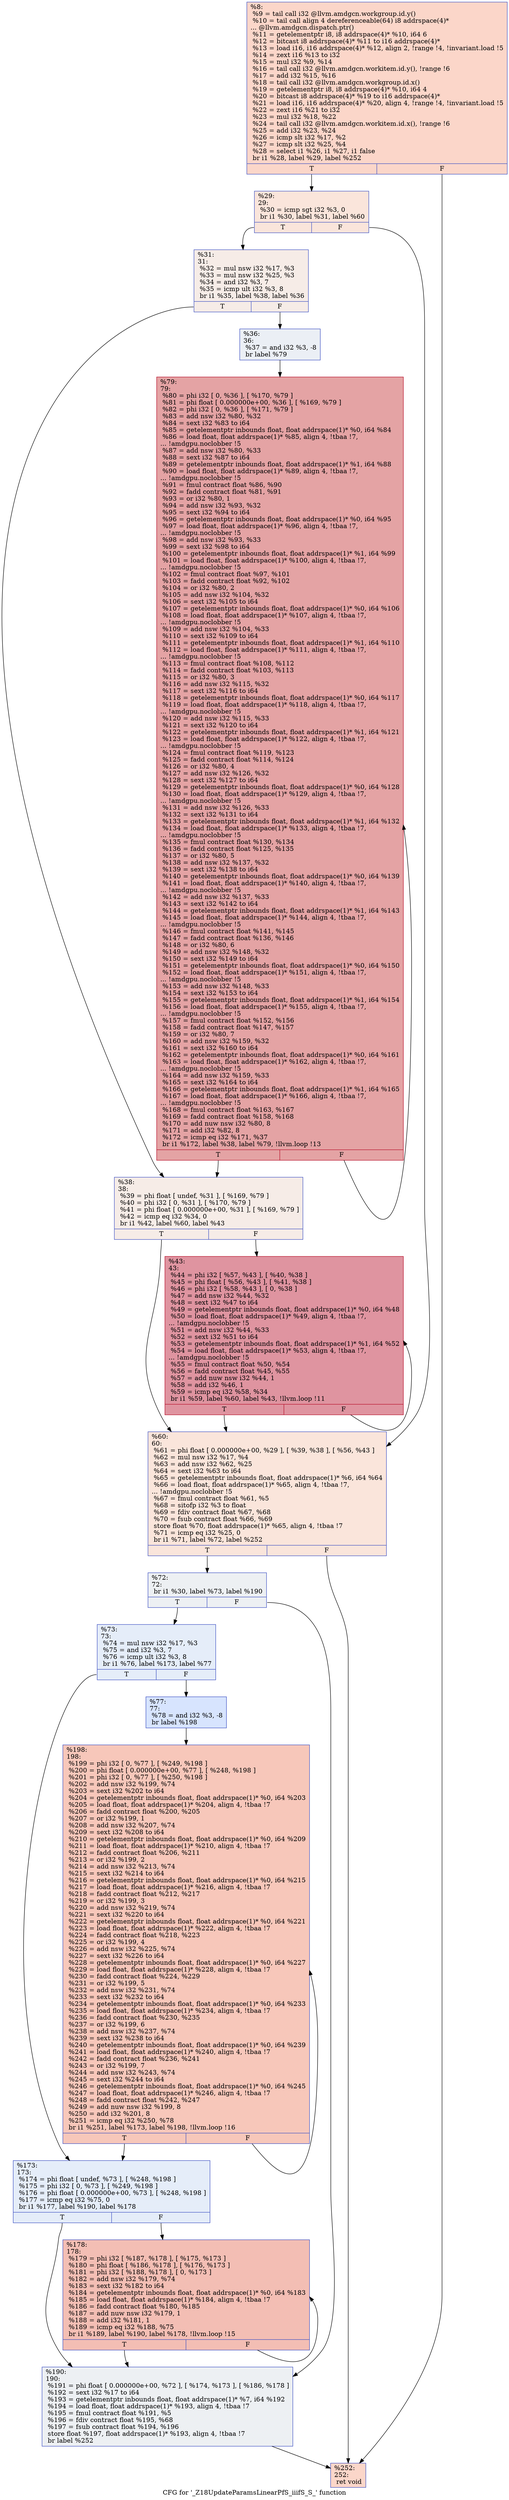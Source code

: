 digraph "CFG for '_Z18UpdateParamsLinearPfS_iiifS_S_' function" {
	label="CFG for '_Z18UpdateParamsLinearPfS_iiifS_S_' function";

	Node0x51eae30 [shape=record,color="#3d50c3ff", style=filled, fillcolor="#f6a38570",label="{%8:\l  %9 = tail call i32 @llvm.amdgcn.workgroup.id.y()\l  %10 = tail call align 4 dereferenceable(64) i8 addrspace(4)*\l... @llvm.amdgcn.dispatch.ptr()\l  %11 = getelementptr i8, i8 addrspace(4)* %10, i64 6\l  %12 = bitcast i8 addrspace(4)* %11 to i16 addrspace(4)*\l  %13 = load i16, i16 addrspace(4)* %12, align 2, !range !4, !invariant.load !5\l  %14 = zext i16 %13 to i32\l  %15 = mul i32 %9, %14\l  %16 = tail call i32 @llvm.amdgcn.workitem.id.y(), !range !6\l  %17 = add i32 %15, %16\l  %18 = tail call i32 @llvm.amdgcn.workgroup.id.x()\l  %19 = getelementptr i8, i8 addrspace(4)* %10, i64 4\l  %20 = bitcast i8 addrspace(4)* %19 to i16 addrspace(4)*\l  %21 = load i16, i16 addrspace(4)* %20, align 4, !range !4, !invariant.load !5\l  %22 = zext i16 %21 to i32\l  %23 = mul i32 %18, %22\l  %24 = tail call i32 @llvm.amdgcn.workitem.id.x(), !range !6\l  %25 = add i32 %23, %24\l  %26 = icmp slt i32 %17, %2\l  %27 = icmp slt i32 %25, %4\l  %28 = select i1 %26, i1 %27, i1 false\l  br i1 %28, label %29, label %252\l|{<s0>T|<s1>F}}"];
	Node0x51eae30:s0 -> Node0x51ee8b0;
	Node0x51eae30:s1 -> Node0x51ee940;
	Node0x51ee8b0 [shape=record,color="#3d50c3ff", style=filled, fillcolor="#f4c5ad70",label="{%29:\l29:                                               \l  %30 = icmp sgt i32 %3, 0\l  br i1 %30, label %31, label %60\l|{<s0>T|<s1>F}}"];
	Node0x51ee8b0:s0 -> Node0x51eeb40;
	Node0x51ee8b0:s1 -> Node0x51eeb90;
	Node0x51eeb40 [shape=record,color="#3d50c3ff", style=filled, fillcolor="#ead5c970",label="{%31:\l31:                                               \l  %32 = mul nsw i32 %17, %3\l  %33 = mul nsw i32 %25, %3\l  %34 = and i32 %3, 7\l  %35 = icmp ult i32 %3, 8\l  br i1 %35, label %38, label %36\l|{<s0>T|<s1>F}}"];
	Node0x51eeb40:s0 -> Node0x51ef090;
	Node0x51eeb40:s1 -> Node0x51ef0e0;
	Node0x51ef0e0 [shape=record,color="#3d50c3ff", style=filled, fillcolor="#d1dae970",label="{%36:\l36:                                               \l  %37 = and i32 %3, -8\l  br label %79\l}"];
	Node0x51ef0e0 -> Node0x51ef2e0;
	Node0x51ef090 [shape=record,color="#3d50c3ff", style=filled, fillcolor="#ead5c970",label="{%38:\l38:                                               \l  %39 = phi float [ undef, %31 ], [ %169, %79 ]\l  %40 = phi i32 [ 0, %31 ], [ %170, %79 ]\l  %41 = phi float [ 0.000000e+00, %31 ], [ %169, %79 ]\l  %42 = icmp eq i32 %34, 0\l  br i1 %42, label %60, label %43\l|{<s0>T|<s1>F}}"];
	Node0x51ef090:s0 -> Node0x51eeb90;
	Node0x51ef090:s1 -> Node0x51f0550;
	Node0x51f0550 [shape=record,color="#b70d28ff", style=filled, fillcolor="#b70d2870",label="{%43:\l43:                                               \l  %44 = phi i32 [ %57, %43 ], [ %40, %38 ]\l  %45 = phi float [ %56, %43 ], [ %41, %38 ]\l  %46 = phi i32 [ %58, %43 ], [ 0, %38 ]\l  %47 = add nsw i32 %44, %32\l  %48 = sext i32 %47 to i64\l  %49 = getelementptr inbounds float, float addrspace(1)* %0, i64 %48\l  %50 = load float, float addrspace(1)* %49, align 4, !tbaa !7,\l... !amdgpu.noclobber !5\l  %51 = add nsw i32 %44, %33\l  %52 = sext i32 %51 to i64\l  %53 = getelementptr inbounds float, float addrspace(1)* %1, i64 %52\l  %54 = load float, float addrspace(1)* %53, align 4, !tbaa !7,\l... !amdgpu.noclobber !5\l  %55 = fmul contract float %50, %54\l  %56 = fadd contract float %45, %55\l  %57 = add nuw nsw i32 %44, 1\l  %58 = add i32 %46, 1\l  %59 = icmp eq i32 %58, %34\l  br i1 %59, label %60, label %43, !llvm.loop !11\l|{<s0>T|<s1>F}}"];
	Node0x51f0550:s0 -> Node0x51eeb90;
	Node0x51f0550:s1 -> Node0x51f0550;
	Node0x51eeb90 [shape=record,color="#3d50c3ff", style=filled, fillcolor="#f4c5ad70",label="{%60:\l60:                                               \l  %61 = phi float [ 0.000000e+00, %29 ], [ %39, %38 ], [ %56, %43 ]\l  %62 = mul nsw i32 %17, %4\l  %63 = add nsw i32 %62, %25\l  %64 = sext i32 %63 to i64\l  %65 = getelementptr inbounds float, float addrspace(1)* %6, i64 %64\l  %66 = load float, float addrspace(1)* %65, align 4, !tbaa !7,\l... !amdgpu.noclobber !5\l  %67 = fmul contract float %61, %5\l  %68 = sitofp i32 %3 to float\l  %69 = fdiv contract float %67, %68\l  %70 = fsub contract float %66, %69\l  store float %70, float addrspace(1)* %65, align 4, !tbaa !7\l  %71 = icmp eq i32 %25, 0\l  br i1 %71, label %72, label %252\l|{<s0>T|<s1>F}}"];
	Node0x51eeb90:s0 -> Node0x51f22c0;
	Node0x51eeb90:s1 -> Node0x51ee940;
	Node0x51f22c0 [shape=record,color="#3d50c3ff", style=filled, fillcolor="#d6dce470",label="{%72:\l72:                                               \l  br i1 %30, label %73, label %190\l|{<s0>T|<s1>F}}"];
	Node0x51f22c0:s0 -> Node0x51f2400;
	Node0x51f22c0:s1 -> Node0x51f2450;
	Node0x51f2400 [shape=record,color="#3d50c3ff", style=filled, fillcolor="#c5d6f270",label="{%73:\l73:                                               \l  %74 = mul nsw i32 %17, %3\l  %75 = and i32 %3, 7\l  %76 = icmp ult i32 %3, 8\l  br i1 %76, label %173, label %77\l|{<s0>T|<s1>F}}"];
	Node0x51f2400:s0 -> Node0x51f2740;
	Node0x51f2400:s1 -> Node0x51f2790;
	Node0x51f2790 [shape=record,color="#3d50c3ff", style=filled, fillcolor="#a5c3fe70",label="{%77:\l77:                                               \l  %78 = and i32 %3, -8\l  br label %198\l}"];
	Node0x51f2790 -> Node0x51f2960;
	Node0x51ef2e0 [shape=record,color="#b70d28ff", style=filled, fillcolor="#c32e3170",label="{%79:\l79:                                               \l  %80 = phi i32 [ 0, %36 ], [ %170, %79 ]\l  %81 = phi float [ 0.000000e+00, %36 ], [ %169, %79 ]\l  %82 = phi i32 [ 0, %36 ], [ %171, %79 ]\l  %83 = add nsw i32 %80, %32\l  %84 = sext i32 %83 to i64\l  %85 = getelementptr inbounds float, float addrspace(1)* %0, i64 %84\l  %86 = load float, float addrspace(1)* %85, align 4, !tbaa !7,\l... !amdgpu.noclobber !5\l  %87 = add nsw i32 %80, %33\l  %88 = sext i32 %87 to i64\l  %89 = getelementptr inbounds float, float addrspace(1)* %1, i64 %88\l  %90 = load float, float addrspace(1)* %89, align 4, !tbaa !7,\l... !amdgpu.noclobber !5\l  %91 = fmul contract float %86, %90\l  %92 = fadd contract float %81, %91\l  %93 = or i32 %80, 1\l  %94 = add nsw i32 %93, %32\l  %95 = sext i32 %94 to i64\l  %96 = getelementptr inbounds float, float addrspace(1)* %0, i64 %95\l  %97 = load float, float addrspace(1)* %96, align 4, !tbaa !7,\l... !amdgpu.noclobber !5\l  %98 = add nsw i32 %93, %33\l  %99 = sext i32 %98 to i64\l  %100 = getelementptr inbounds float, float addrspace(1)* %1, i64 %99\l  %101 = load float, float addrspace(1)* %100, align 4, !tbaa !7,\l... !amdgpu.noclobber !5\l  %102 = fmul contract float %97, %101\l  %103 = fadd contract float %92, %102\l  %104 = or i32 %80, 2\l  %105 = add nsw i32 %104, %32\l  %106 = sext i32 %105 to i64\l  %107 = getelementptr inbounds float, float addrspace(1)* %0, i64 %106\l  %108 = load float, float addrspace(1)* %107, align 4, !tbaa !7,\l... !amdgpu.noclobber !5\l  %109 = add nsw i32 %104, %33\l  %110 = sext i32 %109 to i64\l  %111 = getelementptr inbounds float, float addrspace(1)* %1, i64 %110\l  %112 = load float, float addrspace(1)* %111, align 4, !tbaa !7,\l... !amdgpu.noclobber !5\l  %113 = fmul contract float %108, %112\l  %114 = fadd contract float %103, %113\l  %115 = or i32 %80, 3\l  %116 = add nsw i32 %115, %32\l  %117 = sext i32 %116 to i64\l  %118 = getelementptr inbounds float, float addrspace(1)* %0, i64 %117\l  %119 = load float, float addrspace(1)* %118, align 4, !tbaa !7,\l... !amdgpu.noclobber !5\l  %120 = add nsw i32 %115, %33\l  %121 = sext i32 %120 to i64\l  %122 = getelementptr inbounds float, float addrspace(1)* %1, i64 %121\l  %123 = load float, float addrspace(1)* %122, align 4, !tbaa !7,\l... !amdgpu.noclobber !5\l  %124 = fmul contract float %119, %123\l  %125 = fadd contract float %114, %124\l  %126 = or i32 %80, 4\l  %127 = add nsw i32 %126, %32\l  %128 = sext i32 %127 to i64\l  %129 = getelementptr inbounds float, float addrspace(1)* %0, i64 %128\l  %130 = load float, float addrspace(1)* %129, align 4, !tbaa !7,\l... !amdgpu.noclobber !5\l  %131 = add nsw i32 %126, %33\l  %132 = sext i32 %131 to i64\l  %133 = getelementptr inbounds float, float addrspace(1)* %1, i64 %132\l  %134 = load float, float addrspace(1)* %133, align 4, !tbaa !7,\l... !amdgpu.noclobber !5\l  %135 = fmul contract float %130, %134\l  %136 = fadd contract float %125, %135\l  %137 = or i32 %80, 5\l  %138 = add nsw i32 %137, %32\l  %139 = sext i32 %138 to i64\l  %140 = getelementptr inbounds float, float addrspace(1)* %0, i64 %139\l  %141 = load float, float addrspace(1)* %140, align 4, !tbaa !7,\l... !amdgpu.noclobber !5\l  %142 = add nsw i32 %137, %33\l  %143 = sext i32 %142 to i64\l  %144 = getelementptr inbounds float, float addrspace(1)* %1, i64 %143\l  %145 = load float, float addrspace(1)* %144, align 4, !tbaa !7,\l... !amdgpu.noclobber !5\l  %146 = fmul contract float %141, %145\l  %147 = fadd contract float %136, %146\l  %148 = or i32 %80, 6\l  %149 = add nsw i32 %148, %32\l  %150 = sext i32 %149 to i64\l  %151 = getelementptr inbounds float, float addrspace(1)* %0, i64 %150\l  %152 = load float, float addrspace(1)* %151, align 4, !tbaa !7,\l... !amdgpu.noclobber !5\l  %153 = add nsw i32 %148, %33\l  %154 = sext i32 %153 to i64\l  %155 = getelementptr inbounds float, float addrspace(1)* %1, i64 %154\l  %156 = load float, float addrspace(1)* %155, align 4, !tbaa !7,\l... !amdgpu.noclobber !5\l  %157 = fmul contract float %152, %156\l  %158 = fadd contract float %147, %157\l  %159 = or i32 %80, 7\l  %160 = add nsw i32 %159, %32\l  %161 = sext i32 %160 to i64\l  %162 = getelementptr inbounds float, float addrspace(1)* %0, i64 %161\l  %163 = load float, float addrspace(1)* %162, align 4, !tbaa !7,\l... !amdgpu.noclobber !5\l  %164 = add nsw i32 %159, %33\l  %165 = sext i32 %164 to i64\l  %166 = getelementptr inbounds float, float addrspace(1)* %1, i64 %165\l  %167 = load float, float addrspace(1)* %166, align 4, !tbaa !7,\l... !amdgpu.noclobber !5\l  %168 = fmul contract float %163, %167\l  %169 = fadd contract float %158, %168\l  %170 = add nuw nsw i32 %80, 8\l  %171 = add i32 %82, 8\l  %172 = icmp eq i32 %171, %37\l  br i1 %172, label %38, label %79, !llvm.loop !13\l|{<s0>T|<s1>F}}"];
	Node0x51ef2e0:s0 -> Node0x51ef090;
	Node0x51ef2e0:s1 -> Node0x51ef2e0;
	Node0x51f2740 [shape=record,color="#3d50c3ff", style=filled, fillcolor="#c5d6f270",label="{%173:\l173:                                              \l  %174 = phi float [ undef, %73 ], [ %248, %198 ]\l  %175 = phi i32 [ 0, %73 ], [ %249, %198 ]\l  %176 = phi float [ 0.000000e+00, %73 ], [ %248, %198 ]\l  %177 = icmp eq i32 %75, 0\l  br i1 %177, label %190, label %178\l|{<s0>T|<s1>F}}"];
	Node0x51f2740:s0 -> Node0x51f2450;
	Node0x51f2740:s1 -> Node0x51f6860;
	Node0x51f6860 [shape=record,color="#3d50c3ff", style=filled, fillcolor="#e36c5570",label="{%178:\l178:                                              \l  %179 = phi i32 [ %187, %178 ], [ %175, %173 ]\l  %180 = phi float [ %186, %178 ], [ %176, %173 ]\l  %181 = phi i32 [ %188, %178 ], [ 0, %173 ]\l  %182 = add nsw i32 %179, %74\l  %183 = sext i32 %182 to i64\l  %184 = getelementptr inbounds float, float addrspace(1)* %0, i64 %183\l  %185 = load float, float addrspace(1)* %184, align 4, !tbaa !7\l  %186 = fadd contract float %180, %185\l  %187 = add nuw nsw i32 %179, 1\l  %188 = add i32 %181, 1\l  %189 = icmp eq i32 %188, %75\l  br i1 %189, label %190, label %178, !llvm.loop !15\l|{<s0>T|<s1>F}}"];
	Node0x51f6860:s0 -> Node0x51f2450;
	Node0x51f6860:s1 -> Node0x51f6860;
	Node0x51f2450 [shape=record,color="#3d50c3ff", style=filled, fillcolor="#d6dce470",label="{%190:\l190:                                              \l  %191 = phi float [ 0.000000e+00, %72 ], [ %174, %173 ], [ %186, %178 ]\l  %192 = sext i32 %17 to i64\l  %193 = getelementptr inbounds float, float addrspace(1)* %7, i64 %192\l  %194 = load float, float addrspace(1)* %193, align 4, !tbaa !7\l  %195 = fmul contract float %191, %5\l  %196 = fdiv contract float %195, %68\l  %197 = fsub contract float %194, %196\l  store float %197, float addrspace(1)* %193, align 4, !tbaa !7\l  br label %252\l}"];
	Node0x51f2450 -> Node0x51ee940;
	Node0x51f2960 [shape=record,color="#3d50c3ff", style=filled, fillcolor="#ec7f6370",label="{%198:\l198:                                              \l  %199 = phi i32 [ 0, %77 ], [ %249, %198 ]\l  %200 = phi float [ 0.000000e+00, %77 ], [ %248, %198 ]\l  %201 = phi i32 [ 0, %77 ], [ %250, %198 ]\l  %202 = add nsw i32 %199, %74\l  %203 = sext i32 %202 to i64\l  %204 = getelementptr inbounds float, float addrspace(1)* %0, i64 %203\l  %205 = load float, float addrspace(1)* %204, align 4, !tbaa !7\l  %206 = fadd contract float %200, %205\l  %207 = or i32 %199, 1\l  %208 = add nsw i32 %207, %74\l  %209 = sext i32 %208 to i64\l  %210 = getelementptr inbounds float, float addrspace(1)* %0, i64 %209\l  %211 = load float, float addrspace(1)* %210, align 4, !tbaa !7\l  %212 = fadd contract float %206, %211\l  %213 = or i32 %199, 2\l  %214 = add nsw i32 %213, %74\l  %215 = sext i32 %214 to i64\l  %216 = getelementptr inbounds float, float addrspace(1)* %0, i64 %215\l  %217 = load float, float addrspace(1)* %216, align 4, !tbaa !7\l  %218 = fadd contract float %212, %217\l  %219 = or i32 %199, 3\l  %220 = add nsw i32 %219, %74\l  %221 = sext i32 %220 to i64\l  %222 = getelementptr inbounds float, float addrspace(1)* %0, i64 %221\l  %223 = load float, float addrspace(1)* %222, align 4, !tbaa !7\l  %224 = fadd contract float %218, %223\l  %225 = or i32 %199, 4\l  %226 = add nsw i32 %225, %74\l  %227 = sext i32 %226 to i64\l  %228 = getelementptr inbounds float, float addrspace(1)* %0, i64 %227\l  %229 = load float, float addrspace(1)* %228, align 4, !tbaa !7\l  %230 = fadd contract float %224, %229\l  %231 = or i32 %199, 5\l  %232 = add nsw i32 %231, %74\l  %233 = sext i32 %232 to i64\l  %234 = getelementptr inbounds float, float addrspace(1)* %0, i64 %233\l  %235 = load float, float addrspace(1)* %234, align 4, !tbaa !7\l  %236 = fadd contract float %230, %235\l  %237 = or i32 %199, 6\l  %238 = add nsw i32 %237, %74\l  %239 = sext i32 %238 to i64\l  %240 = getelementptr inbounds float, float addrspace(1)* %0, i64 %239\l  %241 = load float, float addrspace(1)* %240, align 4, !tbaa !7\l  %242 = fadd contract float %236, %241\l  %243 = or i32 %199, 7\l  %244 = add nsw i32 %243, %74\l  %245 = sext i32 %244 to i64\l  %246 = getelementptr inbounds float, float addrspace(1)* %0, i64 %245\l  %247 = load float, float addrspace(1)* %246, align 4, !tbaa !7\l  %248 = fadd contract float %242, %247\l  %249 = add nuw nsw i32 %199, 8\l  %250 = add i32 %201, 8\l  %251 = icmp eq i32 %250, %78\l  br i1 %251, label %173, label %198, !llvm.loop !16\l|{<s0>T|<s1>F}}"];
	Node0x51f2960:s0 -> Node0x51f2740;
	Node0x51f2960:s1 -> Node0x51f2960;
	Node0x51ee940 [shape=record,color="#3d50c3ff", style=filled, fillcolor="#f6a38570",label="{%252:\l252:                                              \l  ret void\l}"];
}
